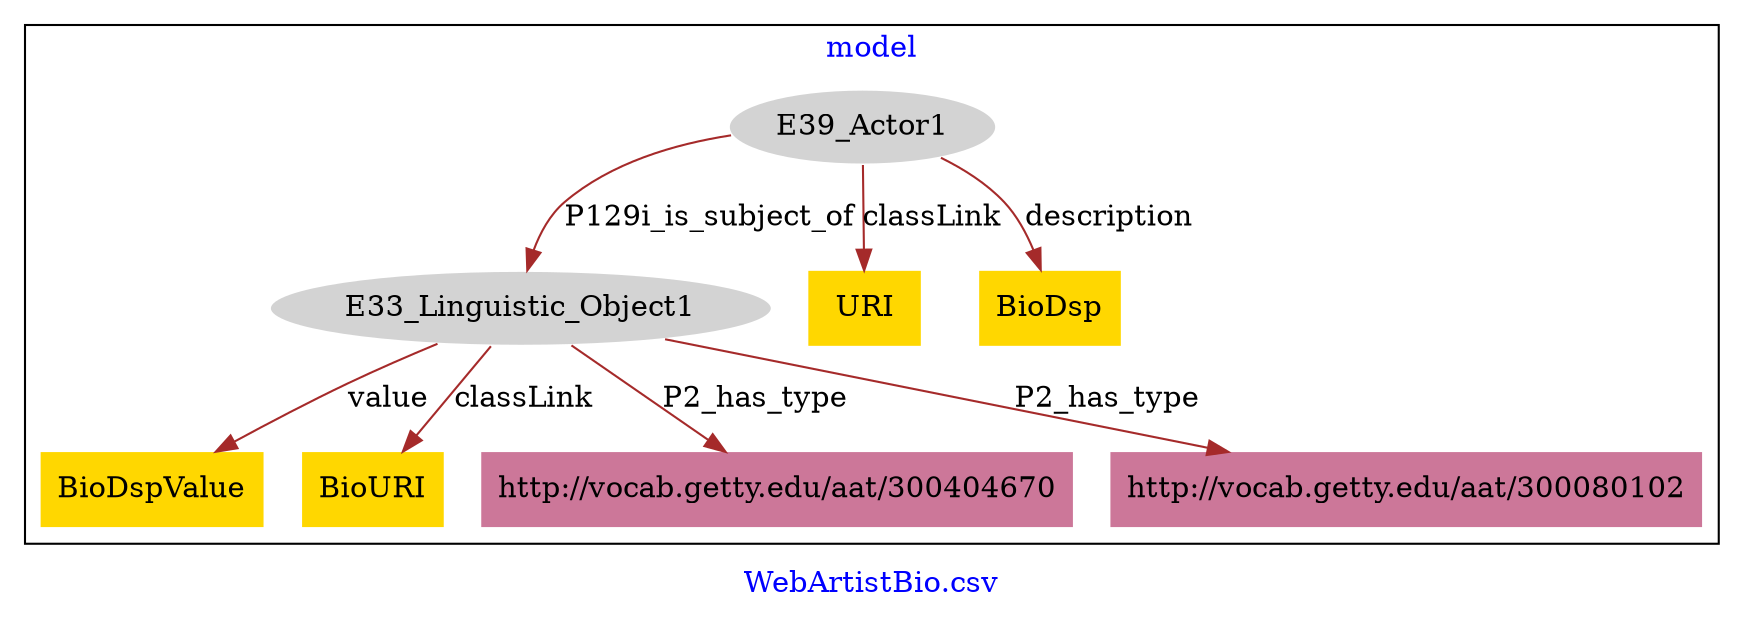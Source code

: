 digraph n0 {
fontcolor="blue"
remincross="true"
label="WebArtistBio.csv"
subgraph cluster {
label="model"
n2[style="filled",color="white",fillcolor="lightgray",label="E39_Actor1"];
n3[style="filled",color="white",fillcolor="lightgray",label="E33_Linguistic_Object1"];
n4[shape="plaintext",style="filled",fillcolor="gold",label="BioDspValue"];
n5[shape="plaintext",style="filled",fillcolor="gold",label="URI"];
n6[shape="plaintext",style="filled",fillcolor="gold",label="BioDsp"];
n7[shape="plaintext",style="filled",fillcolor="gold",label="BioURI"];
n8[shape="plaintext",style="filled",fillcolor="#CC7799",label="http://vocab.getty.edu/aat/300404670"];
n9[shape="plaintext",style="filled",fillcolor="#CC7799",label="http://vocab.getty.edu/aat/300080102"];
}
n2 -> n3[color="brown",fontcolor="black",label="P129i_is_subject_of"]
n3 -> n4[color="brown",fontcolor="black",label="value"]
n2 -> n5[color="brown",fontcolor="black",label="classLink"]
n2 -> n6[color="brown",fontcolor="black",label="description"]
n3 -> n7[color="brown",fontcolor="black",label="classLink"]
n3 -> n8[color="brown",fontcolor="black",label="P2_has_type"]
n3 -> n9[color="brown",fontcolor="black",label="P2_has_type"]
}
